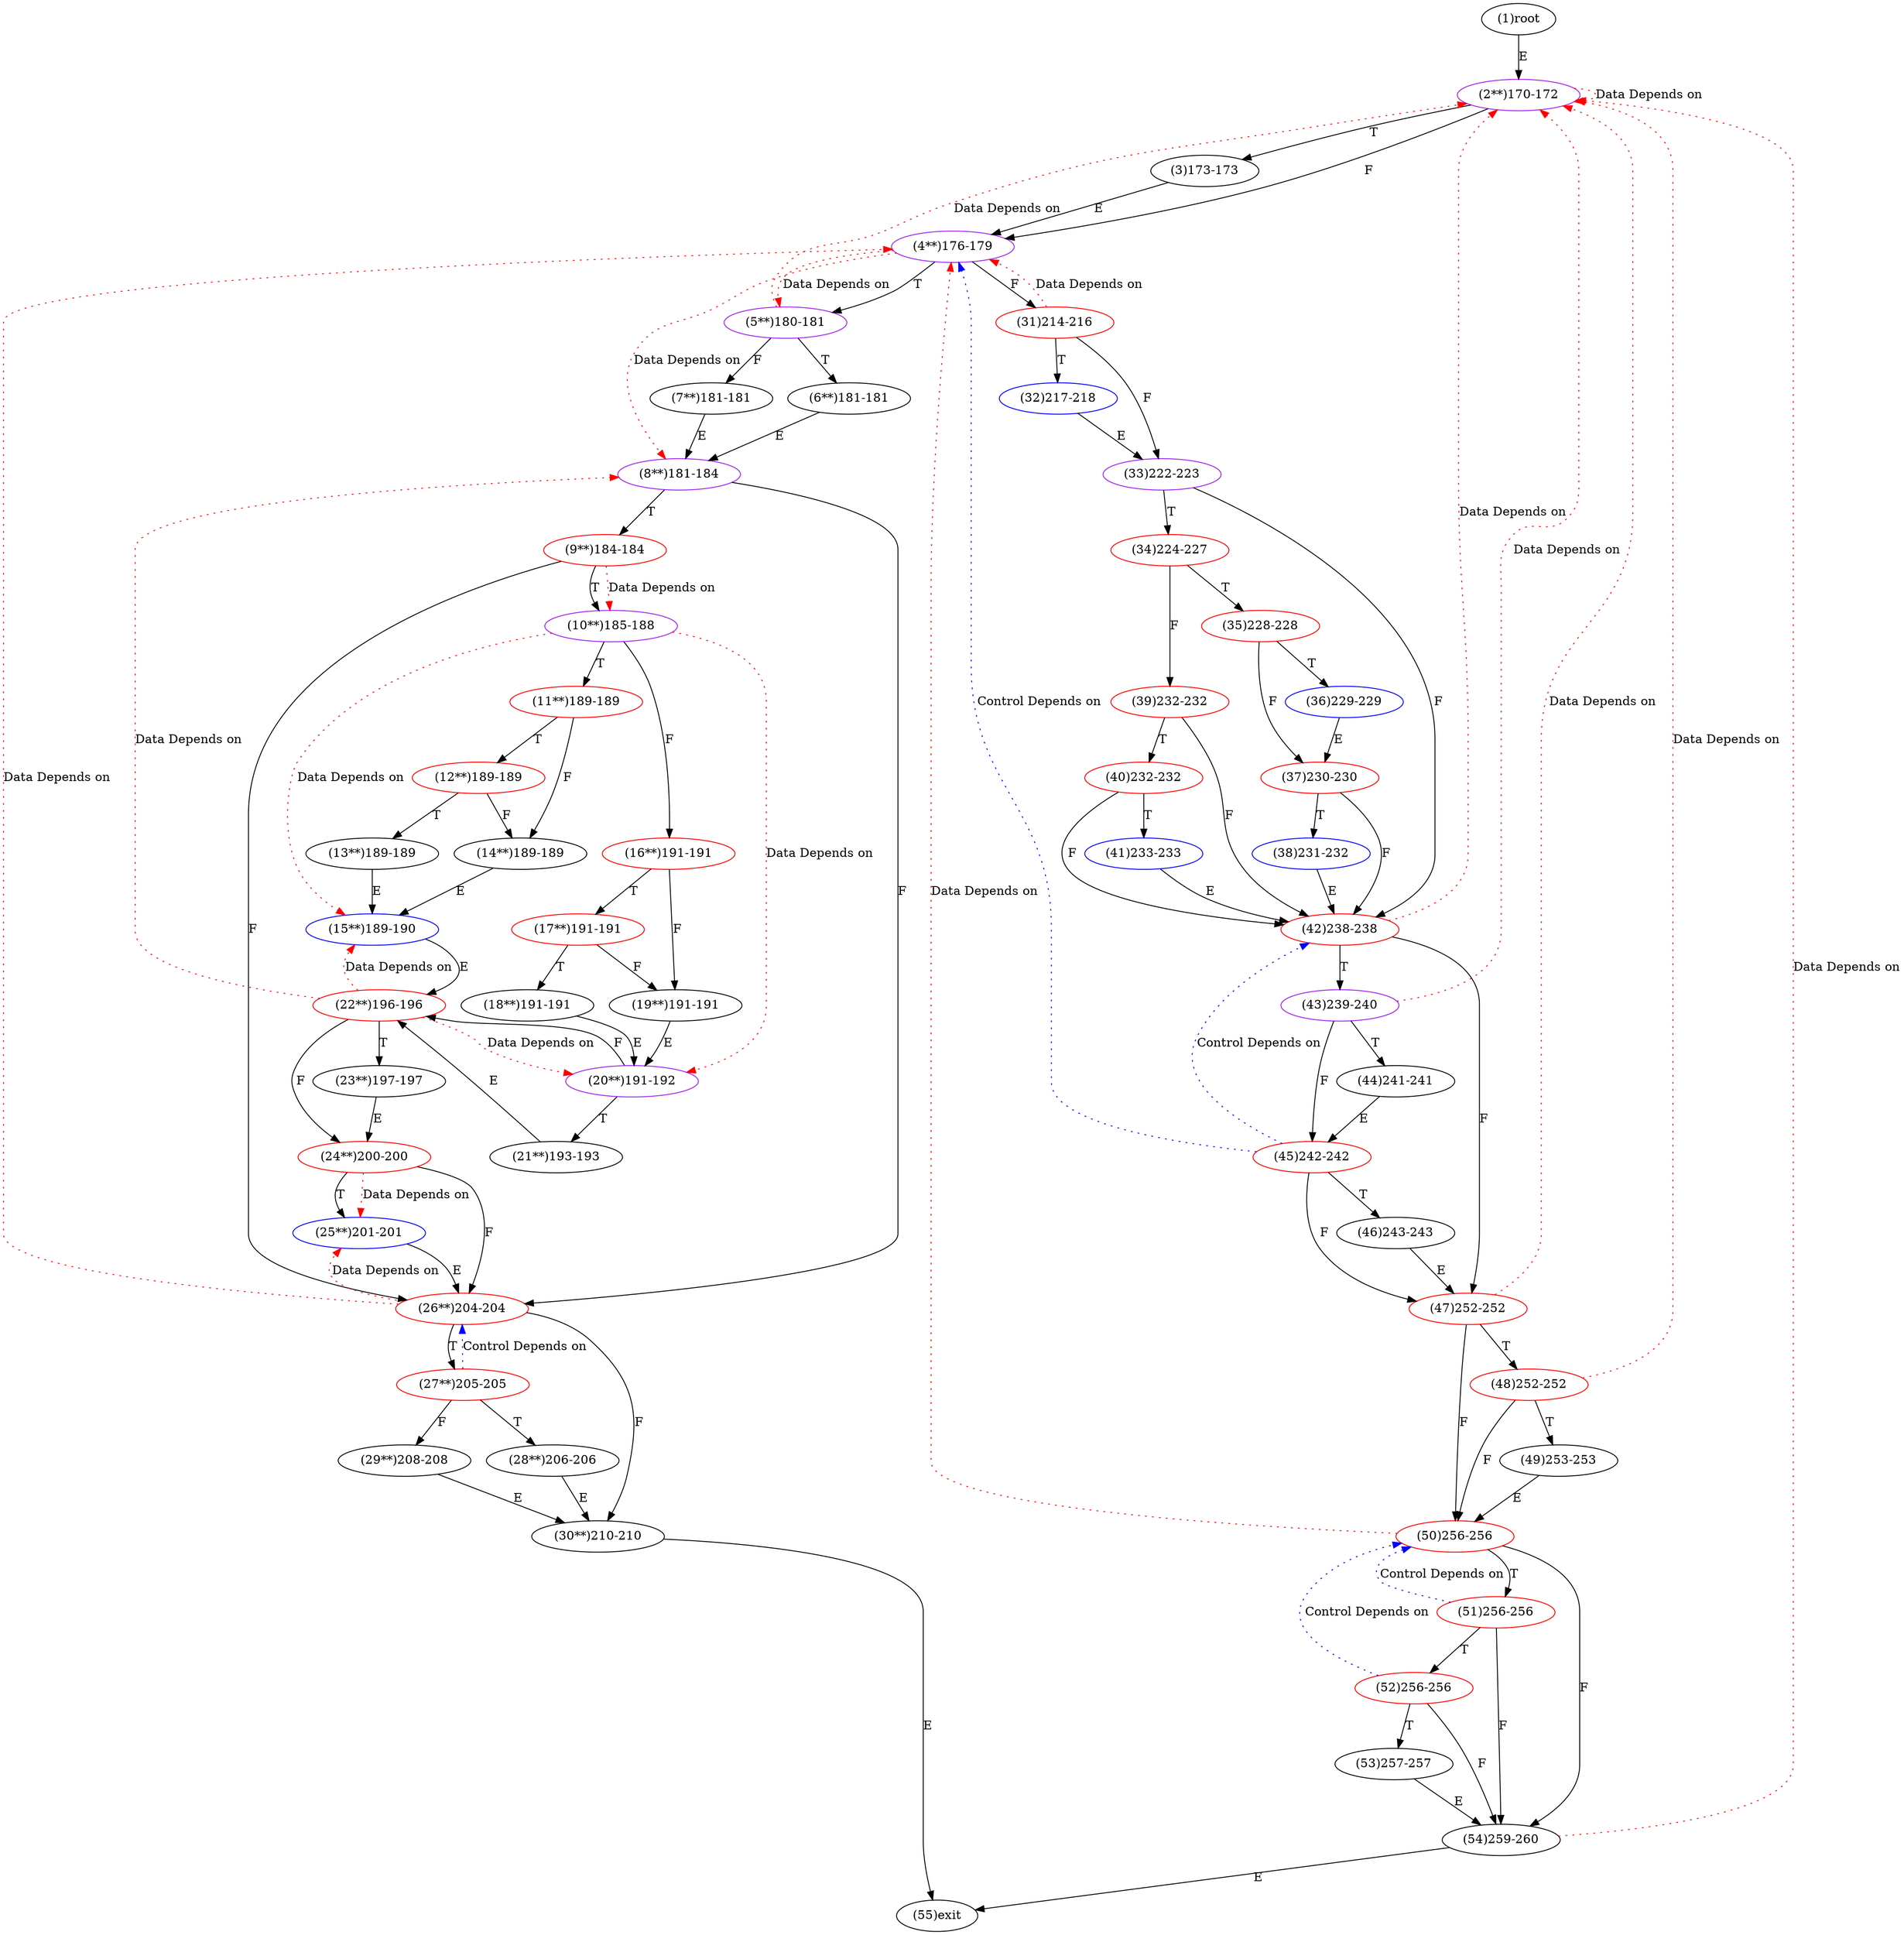 digraph "" { 
1[ label="(1)root"];
2[ label="(2**)170-172",color=purple];
3[ label="(3)173-173"];
4[ label="(4**)176-179",color=purple];
5[ label="(5**)180-181",color=purple];
6[ label="(6**)181-181"];
7[ label="(7**)181-181"];
8[ label="(8**)181-184",color=purple];
9[ label="(9**)184-184",color=red];
10[ label="(10**)185-188",color=purple];
11[ label="(11**)189-189",color=red];
12[ label="(12**)189-189",color=red];
13[ label="(13**)189-189"];
14[ label="(14**)189-189"];
15[ label="(15**)189-190",color=blue];
17[ label="(17**)191-191",color=red];
16[ label="(16**)191-191",color=red];
19[ label="(19**)191-191"];
18[ label="(18**)191-191"];
21[ label="(21**)193-193"];
20[ label="(20**)191-192",color=purple];
23[ label="(23**)197-197"];
22[ label="(22**)196-196",color=red];
25[ label="(25**)201-201",color=blue];
24[ label="(24**)200-200",color=red];
27[ label="(27**)205-205",color=red];
26[ label="(26**)204-204",color=red];
29[ label="(29**)208-208"];
28[ label="(28**)206-206"];
31[ label="(31)214-216",color=red];
30[ label="(30**)210-210"];
34[ label="(34)224-227",color=red];
35[ label="(35)228-228",color=red];
32[ label="(32)217-218",color=blue];
33[ label="(33)222-223",color=purple];
38[ label="(38)231-232",color=blue];
39[ label="(39)232-232",color=red];
36[ label="(36)229-229",color=blue];
37[ label="(37)230-230",color=red];
42[ label="(42)238-238",color=red];
43[ label="(43)239-240",color=purple];
40[ label="(40)232-232",color=red];
41[ label="(41)233-233",color=blue];
46[ label="(46)243-243"];
47[ label="(47)252-252",color=red];
44[ label="(44)241-241"];
45[ label="(45)242-242",color=red];
51[ label="(51)256-256",color=red];
50[ label="(50)256-256",color=red];
49[ label="(49)253-253"];
48[ label="(48)252-252",color=red];
55[ label="(55)exit"];
54[ label="(54)259-260"];
53[ label="(53)257-257"];
52[ label="(52)256-256",color=red];
1->2[ label="E"];
2->4[ label="F"];
2->3[ label="T"];
3->4[ label="E"];
4->31[ label="F"];
4->5[ label="T"];
5->7[ label="F"];
5->6[ label="T"];
6->8[ label="E"];
7->8[ label="E"];
8->26[ label="F"];
8->9[ label="T"];
9->26[ label="F"];
9->10[ label="T"];
10->16[ label="F"];
10->11[ label="T"];
11->14[ label="F"];
11->12[ label="T"];
12->14[ label="F"];
12->13[ label="T"];
13->15[ label="E"];
14->15[ label="E"];
15->22[ label="E"];
16->19[ label="F"];
16->17[ label="T"];
17->19[ label="F"];
17->18[ label="T"];
18->20[ label="E"];
19->20[ label="E"];
20->22[ label="F"];
20->21[ label="T"];
21->22[ label="E"];
22->24[ label="F"];
22->23[ label="T"];
23->24[ label="E"];
24->26[ label="F"];
24->25[ label="T"];
25->26[ label="E"];
26->30[ label="F"];
26->27[ label="T"];
27->29[ label="F"];
27->28[ label="T"];
28->30[ label="E"];
29->30[ label="E"];
30->55[ label="E"];
31->33[ label="F"];
31->32[ label="T"];
32->33[ label="E"];
33->42[ label="F"];
33->34[ label="T"];
34->39[ label="F"];
34->35[ label="T"];
35->37[ label="F"];
35->36[ label="T"];
36->37[ label="E"];
37->42[ label="F"];
37->38[ label="T"];
38->42[ label="E"];
39->42[ label="F"];
39->40[ label="T"];
40->42[ label="F"];
40->41[ label="T"];
41->42[ label="E"];
42->47[ label="F"];
42->43[ label="T"];
43->45[ label="F"];
43->44[ label="T"];
44->45[ label="E"];
45->47[ label="F"];
45->46[ label="T"];
46->47[ label="E"];
47->50[ label="F"];
47->48[ label="T"];
48->50[ label="F"];
48->49[ label="T"];
49->50[ label="E"];
50->54[ label="F"];
50->51[ label="T"];
51->54[ label="F"];
51->52[ label="T"];
52->54[ label="F"];
52->53[ label="T"];
53->54[ label="E"];
54->55[ label="E"];
2->2[ color="red" label="Data Depends on" style = dotted ];
4->5[ color="red" label="Data Depends on" style = dotted ];
4->8[ color="red" label="Data Depends on" style = dotted ];
5->2[ color="red" label="Data Depends on" style = dotted ];
9->10[ color="red" label="Data Depends on" style = dotted ];
10->15[ color="red" label="Data Depends on" style = dotted ];
10->20[ color="red" label="Data Depends on" style = dotted ];
22->20[ color="red" label="Data Depends on" style = dotted ];
22->15[ color="red" label="Data Depends on" style = dotted ];
22->8[ color="red" label="Data Depends on" style = dotted ];
24->25[ color="red" label="Data Depends on" style = dotted ];
27->26[ color="blue" label="Control Depends on" style = dotted ];
26->25[ color="red" label="Data Depends on" style = dotted ];
26->4[ color="red" label="Data Depends on" style = dotted ];
31->4[ color="red" label="Data Depends on" style = dotted ];
42->2[ color="red" label="Data Depends on" style = dotted ];
43->2[ color="red" label="Data Depends on" style = dotted ];
47->2[ color="red" label="Data Depends on" style = dotted ];
45->42[ color="blue" label="Control Depends on" style = dotted ];
45->4[ color="blue" label="Control Depends on" style = dotted ];
51->50[ color="blue" label="Control Depends on" style = dotted ];
50->4[ color="red" label="Data Depends on" style = dotted ];
48->2[ color="red" label="Data Depends on" style = dotted ];
54->2[ color="red" label="Data Depends on" style = dotted ];
52->50[ color="blue" label="Control Depends on" style = dotted ];
}